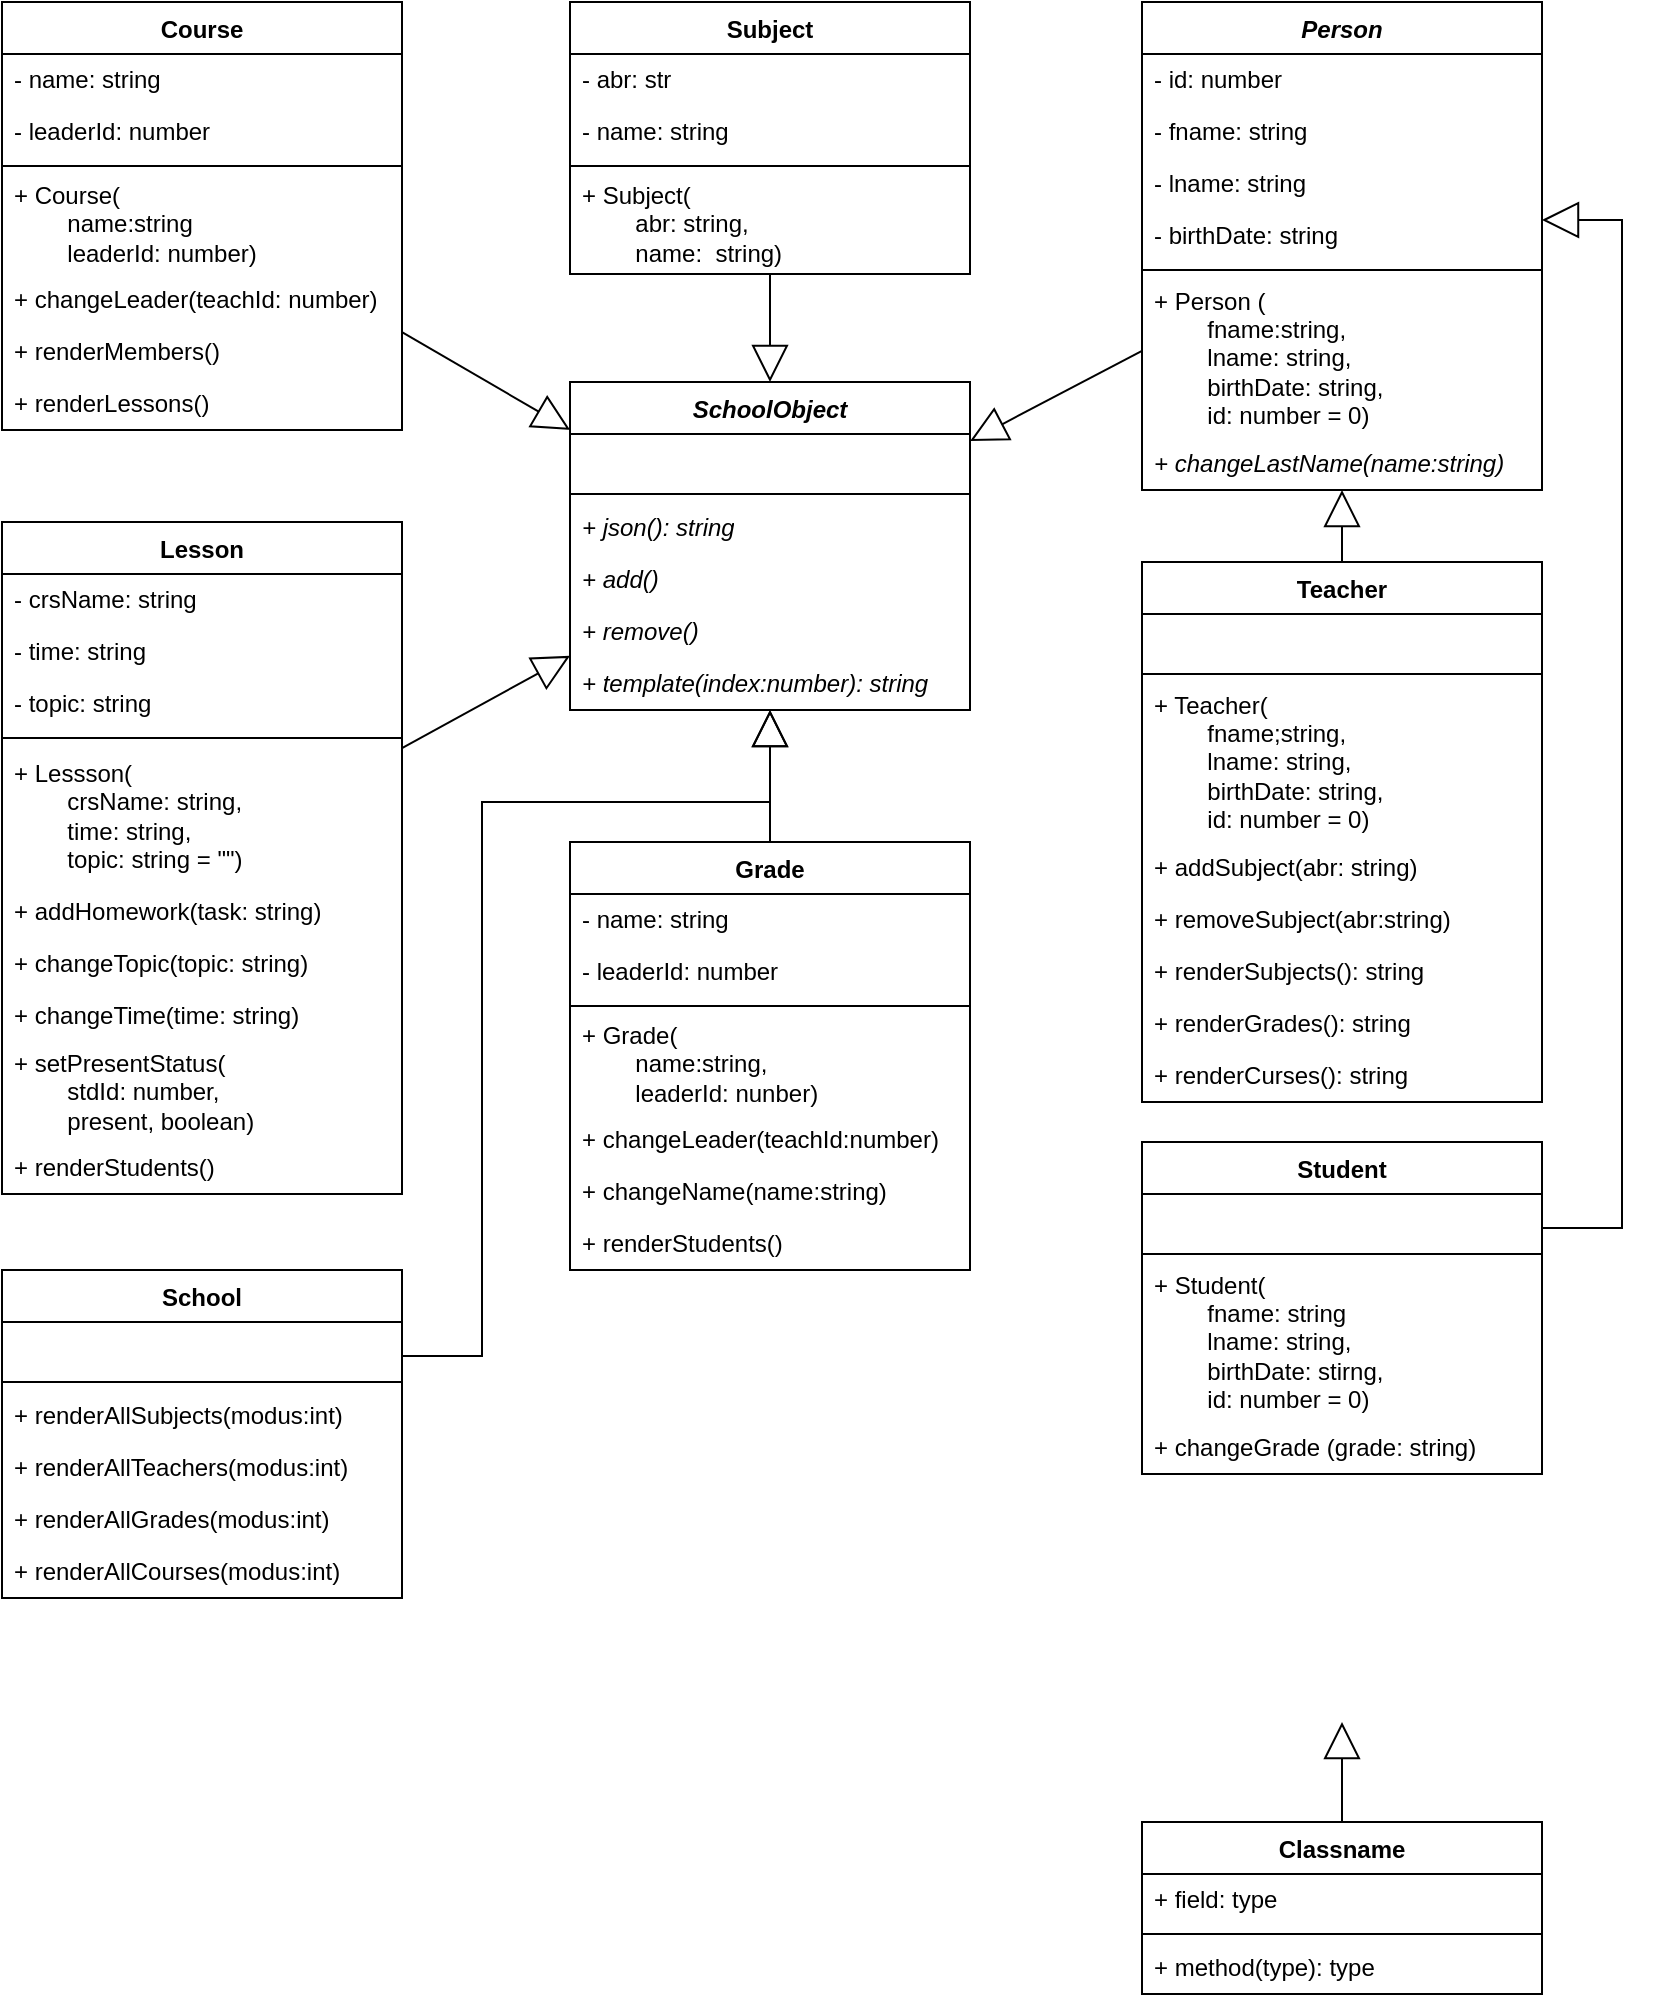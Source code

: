 <mxfile version="26.2.13">
  <diagram name="Page-1" id="W5EVbxe9hxjn3iXyUseI">
    <mxGraphModel dx="948" dy="617" grid="1" gridSize="10" guides="1" tooltips="1" connect="1" arrows="1" fold="1" page="1" pageScale="1" pageWidth="827" pageHeight="1169" math="0" shadow="0">
      <root>
        <mxCell id="0" />
        <mxCell id="1" parent="0" />
        <mxCell id="GkFdu5RXpV6OnrDrKfBH-1" value="Classname" style="swimlane;fontStyle=1;align=center;verticalAlign=top;childLayout=stackLayout;horizontal=1;startSize=26;horizontalStack=0;resizeParent=1;resizeParentMax=0;resizeLast=0;collapsible=1;marginBottom=0;whiteSpace=wrap;html=1;" parent="1" vertex="1">
          <mxGeometry x="600" y="950" width="200" height="86" as="geometry" />
        </mxCell>
        <mxCell id="GkFdu5RXpV6OnrDrKfBH-2" value="+ field: type" style="text;strokeColor=none;fillColor=none;align=left;verticalAlign=middle;spacingLeft=4;spacingRight=4;overflow=hidden;rotatable=0;points=[[0,0.5],[1,0.5]];portConstraint=eastwest;whiteSpace=wrap;html=1;" parent="GkFdu5RXpV6OnrDrKfBH-1" vertex="1">
          <mxGeometry y="26" width="200" height="26" as="geometry" />
        </mxCell>
        <mxCell id="GkFdu5RXpV6OnrDrKfBH-3" value="" style="line;strokeWidth=1;fillColor=none;align=left;verticalAlign=middle;spacingTop=-1;spacingLeft=3;spacingRight=3;rotatable=0;labelPosition=right;points=[];portConstraint=eastwest;strokeColor=inherit;" parent="GkFdu5RXpV6OnrDrKfBH-1" vertex="1">
          <mxGeometry y="52" width="200" height="8" as="geometry" />
        </mxCell>
        <mxCell id="GkFdu5RXpV6OnrDrKfBH-4" value="+ method(type): type" style="text;strokeColor=none;fillColor=none;align=left;verticalAlign=middle;spacingLeft=4;spacingRight=4;overflow=hidden;rotatable=0;points=[[0,0.5],[1,0.5]];portConstraint=eastwest;whiteSpace=wrap;html=1;" parent="GkFdu5RXpV6OnrDrKfBH-1" vertex="1">
          <mxGeometry y="60" width="200" height="26" as="geometry" />
        </mxCell>
        <mxCell id="GkFdu5RXpV6OnrDrKfBH-5" value="" style="endArrow=block;endSize=16;endFill=0;html=1;rounded=0;" parent="1" source="GkFdu5RXpV6OnrDrKfBH-1" edge="1">
          <mxGeometry width="160" relative="1" as="geometry">
            <mxPoint x="560" y="970" as="sourcePoint" />
            <mxPoint x="700" y="900" as="targetPoint" />
          </mxGeometry>
        </mxCell>
        <mxCell id="GkFdu5RXpV6OnrDrKfBH-6" value="SchoolObject" style="swimlane;fontStyle=3;align=center;verticalAlign=top;childLayout=stackLayout;horizontal=1;startSize=26;horizontalStack=0;resizeParent=1;resizeParentMax=0;resizeLast=0;collapsible=1;marginBottom=0;whiteSpace=wrap;html=1;" parent="1" vertex="1">
          <mxGeometry x="314" y="230" width="200" height="164" as="geometry" />
        </mxCell>
        <mxCell id="GkFdu5RXpV6OnrDrKfBH-7" value="&amp;nbsp;" style="text;strokeColor=none;fillColor=none;align=left;verticalAlign=middle;spacingLeft=4;spacingRight=4;overflow=hidden;rotatable=0;points=[[0,0.5],[1,0.5]];portConstraint=eastwest;whiteSpace=wrap;html=1;" parent="GkFdu5RXpV6OnrDrKfBH-6" vertex="1">
          <mxGeometry y="26" width="200" height="26" as="geometry" />
        </mxCell>
        <mxCell id="GkFdu5RXpV6OnrDrKfBH-8" value="" style="line;strokeWidth=1;fillColor=none;align=left;verticalAlign=middle;spacingTop=-1;spacingLeft=3;spacingRight=3;rotatable=0;labelPosition=right;points=[];portConstraint=eastwest;strokeColor=inherit;" parent="GkFdu5RXpV6OnrDrKfBH-6" vertex="1">
          <mxGeometry y="52" width="200" height="8" as="geometry" />
        </mxCell>
        <mxCell id="GkFdu5RXpV6OnrDrKfBH-13" value="+ json(): string" style="text;strokeColor=none;fillColor=none;align=left;verticalAlign=middle;spacingLeft=4;spacingRight=4;overflow=hidden;rotatable=0;points=[[0,0.5],[1,0.5]];portConstraint=eastwest;whiteSpace=wrap;html=1;fontStyle=2" parent="GkFdu5RXpV6OnrDrKfBH-6" vertex="1">
          <mxGeometry y="60" width="200" height="26" as="geometry" />
        </mxCell>
        <mxCell id="GkFdu5RXpV6OnrDrKfBH-9" value="+ add()" style="text;strokeColor=none;fillColor=none;align=left;verticalAlign=middle;spacingLeft=4;spacingRight=4;overflow=hidden;rotatable=0;points=[[0,0.5],[1,0.5]];portConstraint=eastwest;whiteSpace=wrap;html=1;fontStyle=2" parent="GkFdu5RXpV6OnrDrKfBH-6" vertex="1">
          <mxGeometry y="86" width="200" height="26" as="geometry" />
        </mxCell>
        <mxCell id="GkFdu5RXpV6OnrDrKfBH-11" value="+ remove()" style="text;strokeColor=none;fillColor=none;align=left;verticalAlign=middle;spacingLeft=4;spacingRight=4;overflow=hidden;rotatable=0;points=[[0,0.5],[1,0.5]];portConstraint=eastwest;whiteSpace=wrap;html=1;fontStyle=2" parent="GkFdu5RXpV6OnrDrKfBH-6" vertex="1">
          <mxGeometry y="112" width="200" height="26" as="geometry" />
        </mxCell>
        <mxCell id="GkFdu5RXpV6OnrDrKfBH-12" value="+ template(index:number): string" style="text;strokeColor=none;fillColor=none;align=left;verticalAlign=middle;spacingLeft=4;spacingRight=4;overflow=hidden;rotatable=0;points=[[0,0.5],[1,0.5]];portConstraint=eastwest;whiteSpace=wrap;html=1;fontStyle=2" parent="GkFdu5RXpV6OnrDrKfBH-6" vertex="1">
          <mxGeometry y="138" width="200" height="26" as="geometry" />
        </mxCell>
        <mxCell id="GkFdu5RXpV6OnrDrKfBH-14" value="Subject" style="swimlane;fontStyle=1;align=center;verticalAlign=top;childLayout=stackLayout;horizontal=1;startSize=26;horizontalStack=0;resizeParent=1;resizeParentMax=0;resizeLast=0;collapsible=1;marginBottom=0;whiteSpace=wrap;html=1;" parent="1" vertex="1">
          <mxGeometry x="314" y="40" width="200" height="136" as="geometry" />
        </mxCell>
        <mxCell id="GkFdu5RXpV6OnrDrKfBH-15" value="- abr: str" style="text;strokeColor=none;fillColor=none;align=left;verticalAlign=middle;spacingLeft=4;spacingRight=4;overflow=hidden;rotatable=0;points=[[0,0.5],[1,0.5]];portConstraint=eastwest;whiteSpace=wrap;html=1;" parent="GkFdu5RXpV6OnrDrKfBH-14" vertex="1">
          <mxGeometry y="26" width="200" height="26" as="geometry" />
        </mxCell>
        <mxCell id="GkFdu5RXpV6OnrDrKfBH-19" value="- name: string" style="text;strokeColor=none;fillColor=none;align=left;verticalAlign=middle;spacingLeft=4;spacingRight=4;overflow=hidden;rotatable=0;points=[[0,0.5],[1,0.5]];portConstraint=eastwest;whiteSpace=wrap;html=1;" parent="GkFdu5RXpV6OnrDrKfBH-14" vertex="1">
          <mxGeometry y="52" width="200" height="26" as="geometry" />
        </mxCell>
        <mxCell id="GkFdu5RXpV6OnrDrKfBH-16" value="" style="line;strokeWidth=1;fillColor=none;align=left;verticalAlign=middle;spacingTop=-1;spacingLeft=3;spacingRight=3;rotatable=0;labelPosition=right;points=[];portConstraint=eastwest;strokeColor=inherit;" parent="GkFdu5RXpV6OnrDrKfBH-14" vertex="1">
          <mxGeometry y="78" width="200" height="8" as="geometry" />
        </mxCell>
        <mxCell id="GkFdu5RXpV6OnrDrKfBH-17" value="&lt;div&gt;+ Subject(&lt;/div&gt;&lt;div&gt;&lt;span style=&quot;white-space: pre;&quot;&gt;&#x9;&lt;/span&gt;abr: string,&lt;/div&gt;&lt;div&gt;&lt;span style=&quot;white-space: pre;&quot;&gt;&#x9;&lt;/span&gt;name:&amp;nbsp; string)&lt;br&gt;&lt;/div&gt;" style="text;strokeColor=none;fillColor=none;align=left;verticalAlign=middle;spacingLeft=4;spacingRight=4;overflow=hidden;rotatable=0;points=[[0,0.5],[1,0.5]];portConstraint=eastwest;whiteSpace=wrap;html=1;" parent="GkFdu5RXpV6OnrDrKfBH-14" vertex="1">
          <mxGeometry y="86" width="200" height="50" as="geometry" />
        </mxCell>
        <mxCell id="GkFdu5RXpV6OnrDrKfBH-18" value="" style="endArrow=block;endSize=16;endFill=0;html=1;rounded=0;" parent="1" source="GkFdu5RXpV6OnrDrKfBH-14" target="GkFdu5RXpV6OnrDrKfBH-6" edge="1">
          <mxGeometry width="160" relative="1" as="geometry">
            <mxPoint x="274" y="90" as="sourcePoint" />
            <mxPoint x="414" y="20" as="targetPoint" />
          </mxGeometry>
        </mxCell>
        <mxCell id="GkFdu5RXpV6OnrDrKfBH-21" value="Person" style="swimlane;fontStyle=3;align=center;verticalAlign=top;childLayout=stackLayout;horizontal=1;startSize=26;horizontalStack=0;resizeParent=1;resizeParentMax=0;resizeLast=0;collapsible=1;marginBottom=0;whiteSpace=wrap;html=1;" parent="1" vertex="1">
          <mxGeometry x="600" y="40" width="200" height="244" as="geometry" />
        </mxCell>
        <mxCell id="GkFdu5RXpV6OnrDrKfBH-22" value="- id: number" style="text;strokeColor=none;fillColor=none;align=left;verticalAlign=middle;spacingLeft=4;spacingRight=4;overflow=hidden;rotatable=0;points=[[0,0.5],[1,0.5]];portConstraint=eastwest;whiteSpace=wrap;html=1;" parent="GkFdu5RXpV6OnrDrKfBH-21" vertex="1">
          <mxGeometry y="26" width="200" height="26" as="geometry" />
        </mxCell>
        <mxCell id="GkFdu5RXpV6OnrDrKfBH-26" value="- fname: string" style="text;strokeColor=none;fillColor=none;align=left;verticalAlign=middle;spacingLeft=4;spacingRight=4;overflow=hidden;rotatable=0;points=[[0,0.5],[1,0.5]];portConstraint=eastwest;whiteSpace=wrap;html=1;" parent="GkFdu5RXpV6OnrDrKfBH-21" vertex="1">
          <mxGeometry y="52" width="200" height="26" as="geometry" />
        </mxCell>
        <mxCell id="GkFdu5RXpV6OnrDrKfBH-27" value="- lname: string" style="text;strokeColor=none;fillColor=none;align=left;verticalAlign=middle;spacingLeft=4;spacingRight=4;overflow=hidden;rotatable=0;points=[[0,0.5],[1,0.5]];portConstraint=eastwest;whiteSpace=wrap;html=1;" parent="GkFdu5RXpV6OnrDrKfBH-21" vertex="1">
          <mxGeometry y="78" width="200" height="26" as="geometry" />
        </mxCell>
        <mxCell id="GkFdu5RXpV6OnrDrKfBH-28" value="- birthDate: string" style="text;strokeColor=none;fillColor=none;align=left;verticalAlign=middle;spacingLeft=4;spacingRight=4;overflow=hidden;rotatable=0;points=[[0,0.5],[1,0.5]];portConstraint=eastwest;whiteSpace=wrap;html=1;" parent="GkFdu5RXpV6OnrDrKfBH-21" vertex="1">
          <mxGeometry y="104" width="200" height="26" as="geometry" />
        </mxCell>
        <mxCell id="GkFdu5RXpV6OnrDrKfBH-23" value="" style="line;strokeWidth=1;fillColor=none;align=left;verticalAlign=middle;spacingTop=-1;spacingLeft=3;spacingRight=3;rotatable=0;labelPosition=right;points=[];portConstraint=eastwest;strokeColor=inherit;" parent="GkFdu5RXpV6OnrDrKfBH-21" vertex="1">
          <mxGeometry y="130" width="200" height="8" as="geometry" />
        </mxCell>
        <mxCell id="GkFdu5RXpV6OnrDrKfBH-24" value="&lt;div&gt;+ Person (&lt;/div&gt;&lt;div&gt;&lt;span style=&quot;white-space: pre;&quot;&gt;&#x9;&lt;/span&gt;fname:string,&lt;/div&gt;&lt;div&gt;&lt;span style=&quot;white-space: pre;&quot;&gt;&#x9;&lt;/span&gt;lname: string,&lt;/div&gt;&lt;div&gt;&lt;span style=&quot;white-space: pre;&quot;&gt;&#x9;&lt;/span&gt;birthDate: string,&lt;/div&gt;&lt;div&gt;&lt;span style=&quot;white-space: pre;&quot;&gt;&#x9;&lt;/span&gt;id: number = 0)&lt;br&gt;&lt;/div&gt;" style="text;strokeColor=none;fillColor=none;align=left;verticalAlign=middle;spacingLeft=4;spacingRight=4;overflow=hidden;rotatable=0;points=[[0,0.5],[1,0.5]];portConstraint=eastwest;whiteSpace=wrap;html=1;" parent="GkFdu5RXpV6OnrDrKfBH-21" vertex="1">
          <mxGeometry y="138" width="200" height="80" as="geometry" />
        </mxCell>
        <mxCell id="GkFdu5RXpV6OnrDrKfBH-45" value="+ changeLastName(name:string)" style="text;strokeColor=none;fillColor=none;align=left;verticalAlign=middle;spacingLeft=4;spacingRight=4;overflow=hidden;rotatable=0;points=[[0,0.5],[1,0.5]];portConstraint=eastwest;whiteSpace=wrap;html=1;fontStyle=2" parent="GkFdu5RXpV6OnrDrKfBH-21" vertex="1">
          <mxGeometry y="218" width="200" height="26" as="geometry" />
        </mxCell>
        <mxCell id="GkFdu5RXpV6OnrDrKfBH-25" value="" style="endArrow=block;endSize=16;endFill=0;html=1;rounded=0;" parent="1" source="GkFdu5RXpV6OnrDrKfBH-21" target="GkFdu5RXpV6OnrDrKfBH-6" edge="1">
          <mxGeometry width="160" relative="1" as="geometry">
            <mxPoint x="560" y="60" as="sourcePoint" />
            <mxPoint x="535.668" y="230" as="targetPoint" />
          </mxGeometry>
        </mxCell>
        <mxCell id="GkFdu5RXpV6OnrDrKfBH-30" value="Teacher" style="swimlane;fontStyle=1;align=center;verticalAlign=top;childLayout=stackLayout;horizontal=1;startSize=26;horizontalStack=0;resizeParent=1;resizeParentMax=0;resizeLast=0;collapsible=1;marginBottom=0;whiteSpace=wrap;html=1;" parent="1" vertex="1">
          <mxGeometry x="600" y="320" width="200" height="270" as="geometry" />
        </mxCell>
        <mxCell id="GkFdu5RXpV6OnrDrKfBH-31" value="&amp;nbsp;" style="text;strokeColor=none;fillColor=none;align=left;verticalAlign=middle;spacingLeft=4;spacingRight=4;overflow=hidden;rotatable=0;points=[[0,0.5],[1,0.5]];portConstraint=eastwest;whiteSpace=wrap;html=1;" parent="GkFdu5RXpV6OnrDrKfBH-30" vertex="1">
          <mxGeometry y="26" width="200" height="26" as="geometry" />
        </mxCell>
        <mxCell id="GkFdu5RXpV6OnrDrKfBH-32" value="" style="line;strokeWidth=1;fillColor=none;align=left;verticalAlign=middle;spacingTop=-1;spacingLeft=3;spacingRight=3;rotatable=0;labelPosition=right;points=[];portConstraint=eastwest;strokeColor=inherit;" parent="GkFdu5RXpV6OnrDrKfBH-30" vertex="1">
          <mxGeometry y="52" width="200" height="8" as="geometry" />
        </mxCell>
        <mxCell id="GkFdu5RXpV6OnrDrKfBH-37" value="&lt;div&gt;+ Teacher(&lt;/div&gt;&lt;div&gt;&lt;span style=&quot;white-space: pre;&quot;&gt;&#x9;&lt;/span&gt;fname;string,&lt;/div&gt;&lt;div&gt;&lt;span style=&quot;white-space: pre;&quot;&gt;&#x9;&lt;/span&gt;lname: string,&lt;/div&gt;&lt;div&gt;&lt;span style=&quot;white-space: pre;&quot;&gt;&#x9;&lt;/span&gt;birthDate: string,&lt;/div&gt;&lt;div&gt;&lt;span style=&quot;white-space: pre;&quot;&gt;&#x9;&lt;/span&gt;id: number = 0)&lt;br&gt;&lt;/div&gt;" style="text;strokeColor=none;fillColor=none;align=left;verticalAlign=middle;spacingLeft=4;spacingRight=4;overflow=hidden;rotatable=0;points=[[0,0.5],[1,0.5]];portConstraint=eastwest;whiteSpace=wrap;html=1;" parent="GkFdu5RXpV6OnrDrKfBH-30" vertex="1">
          <mxGeometry y="60" width="200" height="80" as="geometry" />
        </mxCell>
        <mxCell id="GkFdu5RXpV6OnrDrKfBH-33" value="+ addSubject(abr: string)" style="text;strokeColor=none;fillColor=none;align=left;verticalAlign=middle;spacingLeft=4;spacingRight=4;overflow=hidden;rotatable=0;points=[[0,0.5],[1,0.5]];portConstraint=eastwest;whiteSpace=wrap;html=1;" parent="GkFdu5RXpV6OnrDrKfBH-30" vertex="1">
          <mxGeometry y="140" width="200" height="26" as="geometry" />
        </mxCell>
        <mxCell id="GkFdu5RXpV6OnrDrKfBH-35" value="+ removeSubject(abr:string)" style="text;strokeColor=none;fillColor=none;align=left;verticalAlign=middle;spacingLeft=4;spacingRight=4;overflow=hidden;rotatable=0;points=[[0,0.5],[1,0.5]];portConstraint=eastwest;whiteSpace=wrap;html=1;" parent="GkFdu5RXpV6OnrDrKfBH-30" vertex="1">
          <mxGeometry y="166" width="200" height="26" as="geometry" />
        </mxCell>
        <mxCell id="GkFdu5RXpV6OnrDrKfBH-36" value="+ renderSubjects(): string" style="text;strokeColor=none;fillColor=none;align=left;verticalAlign=middle;spacingLeft=4;spacingRight=4;overflow=hidden;rotatable=0;points=[[0,0.5],[1,0.5]];portConstraint=eastwest;whiteSpace=wrap;html=1;" parent="GkFdu5RXpV6OnrDrKfBH-30" vertex="1">
          <mxGeometry y="192" width="200" height="26" as="geometry" />
        </mxCell>
        <mxCell id="GkFdu5RXpV6OnrDrKfBH-38" value="+ renderGrades(): string" style="text;strokeColor=none;fillColor=none;align=left;verticalAlign=middle;spacingLeft=4;spacingRight=4;overflow=hidden;rotatable=0;points=[[0,0.5],[1,0.5]];portConstraint=eastwest;whiteSpace=wrap;html=1;" parent="GkFdu5RXpV6OnrDrKfBH-30" vertex="1">
          <mxGeometry y="218" width="200" height="26" as="geometry" />
        </mxCell>
        <mxCell id="GkFdu5RXpV6OnrDrKfBH-39" value="+ renderCurses(): string" style="text;strokeColor=none;fillColor=none;align=left;verticalAlign=middle;spacingLeft=4;spacingRight=4;overflow=hidden;rotatable=0;points=[[0,0.5],[1,0.5]];portConstraint=eastwest;whiteSpace=wrap;html=1;" parent="GkFdu5RXpV6OnrDrKfBH-30" vertex="1">
          <mxGeometry y="244" width="200" height="26" as="geometry" />
        </mxCell>
        <mxCell id="GkFdu5RXpV6OnrDrKfBH-34" value="" style="endArrow=block;endSize=16;endFill=0;html=1;rounded=0;" parent="1" source="GkFdu5RXpV6OnrDrKfBH-30" target="GkFdu5RXpV6OnrDrKfBH-21" edge="1">
          <mxGeometry width="160" relative="1" as="geometry">
            <mxPoint x="550" y="390" as="sourcePoint" />
            <mxPoint x="690" y="320" as="targetPoint" />
          </mxGeometry>
        </mxCell>
        <mxCell id="GkFdu5RXpV6OnrDrKfBH-40" value="Student" style="swimlane;fontStyle=1;align=center;verticalAlign=top;childLayout=stackLayout;horizontal=1;startSize=26;horizontalStack=0;resizeParent=1;resizeParentMax=0;resizeLast=0;collapsible=1;marginBottom=0;whiteSpace=wrap;html=1;" parent="1" vertex="1">
          <mxGeometry x="600" y="610" width="200" height="166" as="geometry" />
        </mxCell>
        <mxCell id="GkFdu5RXpV6OnrDrKfBH-41" value="&amp;nbsp;" style="text;strokeColor=none;fillColor=none;align=left;verticalAlign=middle;spacingLeft=4;spacingRight=4;overflow=hidden;rotatable=0;points=[[0,0.5],[1,0.5]];portConstraint=eastwest;whiteSpace=wrap;html=1;" parent="GkFdu5RXpV6OnrDrKfBH-40" vertex="1">
          <mxGeometry y="26" width="200" height="26" as="geometry" />
        </mxCell>
        <mxCell id="GkFdu5RXpV6OnrDrKfBH-42" value="" style="line;strokeWidth=1;fillColor=none;align=left;verticalAlign=middle;spacingTop=-1;spacingLeft=3;spacingRight=3;rotatable=0;labelPosition=right;points=[];portConstraint=eastwest;strokeColor=inherit;" parent="GkFdu5RXpV6OnrDrKfBH-40" vertex="1">
          <mxGeometry y="52" width="200" height="8" as="geometry" />
        </mxCell>
        <mxCell id="GkFdu5RXpV6OnrDrKfBH-43" value="&lt;div&gt;+ Student(&lt;/div&gt;&lt;div&gt;&lt;span style=&quot;white-space: pre;&quot;&gt;&#x9;fname: string&lt;/span&gt;&lt;/div&gt;&lt;div&gt;&lt;span style=&quot;white-space: pre;&quot;&gt;&lt;span style=&quot;white-space: pre;&quot;&gt;&#x9;&lt;/span&gt;lname: string,&lt;/span&gt;&lt;/div&gt;&lt;div&gt;&lt;span style=&quot;white-space: pre;&quot;&gt;&lt;span style=&quot;white-space: pre;&quot;&gt;&#x9;&lt;/span&gt;birthDate: stirng,&lt;/span&gt;&lt;/div&gt;&lt;div&gt;&lt;span style=&quot;white-space: pre;&quot;&gt;&lt;span style=&quot;white-space: pre;&quot;&gt;&#x9;&lt;/span&gt;id: number = 0)&lt;br&gt;&lt;/span&gt;&lt;/div&gt;" style="text;strokeColor=none;fillColor=none;align=left;verticalAlign=middle;spacingLeft=4;spacingRight=4;overflow=hidden;rotatable=0;points=[[0,0.5],[1,0.5]];portConstraint=eastwest;whiteSpace=wrap;html=1;" parent="GkFdu5RXpV6OnrDrKfBH-40" vertex="1">
          <mxGeometry y="60" width="200" height="80" as="geometry" />
        </mxCell>
        <mxCell id="GkFdu5RXpV6OnrDrKfBH-46" value="+ changeGrade (grade: string)" style="text;strokeColor=none;fillColor=none;align=left;verticalAlign=middle;spacingLeft=4;spacingRight=4;overflow=hidden;rotatable=0;points=[[0,0.5],[1,0.5]];portConstraint=eastwest;whiteSpace=wrap;html=1;" parent="GkFdu5RXpV6OnrDrKfBH-40" vertex="1">
          <mxGeometry y="140" width="200" height="26" as="geometry" />
        </mxCell>
        <mxCell id="GkFdu5RXpV6OnrDrKfBH-44" value="" style="endArrow=block;endSize=16;endFill=0;html=1;rounded=0;edgeStyle=orthogonalEdgeStyle;" parent="1" source="GkFdu5RXpV6OnrDrKfBH-40" target="GkFdu5RXpV6OnrDrKfBH-21" edge="1">
          <mxGeometry width="160" relative="1" as="geometry">
            <mxPoint x="560" y="680" as="sourcePoint" />
            <mxPoint x="550" y="450" as="targetPoint" />
            <Array as="points">
              <mxPoint x="840" y="653" />
              <mxPoint x="840" y="149" />
            </Array>
          </mxGeometry>
        </mxCell>
        <mxCell id="GkFdu5RXpV6OnrDrKfBH-47" value="Grade" style="swimlane;fontStyle=1;align=center;verticalAlign=top;childLayout=stackLayout;horizontal=1;startSize=26;horizontalStack=0;resizeParent=1;resizeParentMax=0;resizeLast=0;collapsible=1;marginBottom=0;whiteSpace=wrap;html=1;" parent="1" vertex="1">
          <mxGeometry x="314" y="460" width="200" height="214" as="geometry" />
        </mxCell>
        <mxCell id="GkFdu5RXpV6OnrDrKfBH-48" value="- name: string" style="text;strokeColor=none;fillColor=none;align=left;verticalAlign=middle;spacingLeft=4;spacingRight=4;overflow=hidden;rotatable=0;points=[[0,0.5],[1,0.5]];portConstraint=eastwest;whiteSpace=wrap;html=1;" parent="GkFdu5RXpV6OnrDrKfBH-47" vertex="1">
          <mxGeometry y="26" width="200" height="26" as="geometry" />
        </mxCell>
        <mxCell id="KClkyGSJtW6A8tlh6AaW-10" value="- leaderId: number" style="text;strokeColor=none;fillColor=none;align=left;verticalAlign=middle;spacingLeft=4;spacingRight=4;overflow=hidden;rotatable=0;points=[[0,0.5],[1,0.5]];portConstraint=eastwest;whiteSpace=wrap;html=1;" vertex="1" parent="GkFdu5RXpV6OnrDrKfBH-47">
          <mxGeometry y="52" width="200" height="26" as="geometry" />
        </mxCell>
        <mxCell id="GkFdu5RXpV6OnrDrKfBH-49" value="" style="line;strokeWidth=1;fillColor=none;align=left;verticalAlign=middle;spacingTop=-1;spacingLeft=3;spacingRight=3;rotatable=0;labelPosition=right;points=[];portConstraint=eastwest;strokeColor=inherit;" parent="GkFdu5RXpV6OnrDrKfBH-47" vertex="1">
          <mxGeometry y="78" width="200" height="8" as="geometry" />
        </mxCell>
        <mxCell id="GkFdu5RXpV6OnrDrKfBH-50" value="&lt;div&gt;+ Grade(&lt;/div&gt;&lt;div&gt;&lt;span style=&quot;white-space: pre;&quot;&gt;&#x9;&lt;/span&gt;name:string,&lt;/div&gt;&lt;div&gt;&lt;span style=&quot;white-space: pre;&quot;&gt;&#x9;&lt;/span&gt;leaderId: nunber)&lt;/div&gt;" style="text;strokeColor=none;fillColor=none;align=left;verticalAlign=middle;spacingLeft=4;spacingRight=4;overflow=hidden;rotatable=0;points=[[0,0.5],[1,0.5]];portConstraint=eastwest;whiteSpace=wrap;html=1;" parent="GkFdu5RXpV6OnrDrKfBH-47" vertex="1">
          <mxGeometry y="86" width="200" height="50" as="geometry" />
        </mxCell>
        <mxCell id="GkFdu5RXpV6OnrDrKfBH-52" value="+ changeLeader(teachId:number)" style="text;strokeColor=none;fillColor=none;align=left;verticalAlign=middle;spacingLeft=4;spacingRight=4;overflow=hidden;rotatable=0;points=[[0,0.5],[1,0.5]];portConstraint=eastwest;whiteSpace=wrap;html=1;" parent="GkFdu5RXpV6OnrDrKfBH-47" vertex="1">
          <mxGeometry y="136" width="200" height="26" as="geometry" />
        </mxCell>
        <mxCell id="GkFdu5RXpV6OnrDrKfBH-53" value="+ changeName(name:string)" style="text;strokeColor=none;fillColor=none;align=left;verticalAlign=middle;spacingLeft=4;spacingRight=4;overflow=hidden;rotatable=0;points=[[0,0.5],[1,0.5]];portConstraint=eastwest;whiteSpace=wrap;html=1;" parent="GkFdu5RXpV6OnrDrKfBH-47" vertex="1">
          <mxGeometry y="162" width="200" height="26" as="geometry" />
        </mxCell>
        <mxCell id="KClkyGSJtW6A8tlh6AaW-7" value="+ renderStudents()" style="text;strokeColor=none;fillColor=none;align=left;verticalAlign=middle;spacingLeft=4;spacingRight=4;overflow=hidden;rotatable=0;points=[[0,0.5],[1,0.5]];portConstraint=eastwest;whiteSpace=wrap;html=1;" vertex="1" parent="GkFdu5RXpV6OnrDrKfBH-47">
          <mxGeometry y="188" width="200" height="26" as="geometry" />
        </mxCell>
        <mxCell id="GkFdu5RXpV6OnrDrKfBH-51" value="" style="endArrow=block;endSize=16;endFill=0;html=1;rounded=0;" parent="1" source="GkFdu5RXpV6OnrDrKfBH-47" target="GkFdu5RXpV6OnrDrKfBH-6" edge="1">
          <mxGeometry width="160" relative="1" as="geometry">
            <mxPoint x="274" y="490" as="sourcePoint" />
            <mxPoint x="414" y="420" as="targetPoint" />
          </mxGeometry>
        </mxCell>
        <mxCell id="KClkyGSJtW6A8tlh6AaW-1" value="Course" style="swimlane;fontStyle=1;align=center;verticalAlign=top;childLayout=stackLayout;horizontal=1;startSize=26;horizontalStack=0;resizeParent=1;resizeParentMax=0;resizeLast=0;collapsible=1;marginBottom=0;whiteSpace=wrap;html=1;" vertex="1" parent="1">
          <mxGeometry x="30" y="40" width="200" height="214" as="geometry" />
        </mxCell>
        <mxCell id="KClkyGSJtW6A8tlh6AaW-2" value="- name: string" style="text;strokeColor=none;fillColor=none;align=left;verticalAlign=middle;spacingLeft=4;spacingRight=4;overflow=hidden;rotatable=0;points=[[0,0.5],[1,0.5]];portConstraint=eastwest;whiteSpace=wrap;html=1;" vertex="1" parent="KClkyGSJtW6A8tlh6AaW-1">
          <mxGeometry y="26" width="200" height="26" as="geometry" />
        </mxCell>
        <mxCell id="KClkyGSJtW6A8tlh6AaW-12" value="- leaderId: number" style="text;strokeColor=none;fillColor=none;align=left;verticalAlign=middle;spacingLeft=4;spacingRight=4;overflow=hidden;rotatable=0;points=[[0,0.5],[1,0.5]];portConstraint=eastwest;whiteSpace=wrap;html=1;" vertex="1" parent="KClkyGSJtW6A8tlh6AaW-1">
          <mxGeometry y="52" width="200" height="26" as="geometry" />
        </mxCell>
        <mxCell id="KClkyGSJtW6A8tlh6AaW-3" value="" style="line;strokeWidth=1;fillColor=none;align=left;verticalAlign=middle;spacingTop=-1;spacingLeft=3;spacingRight=3;rotatable=0;labelPosition=right;points=[];portConstraint=eastwest;strokeColor=inherit;" vertex="1" parent="KClkyGSJtW6A8tlh6AaW-1">
          <mxGeometry y="78" width="200" height="8" as="geometry" />
        </mxCell>
        <mxCell id="KClkyGSJtW6A8tlh6AaW-4" value="&lt;div&gt;+ Course(&lt;/div&gt;&lt;div&gt;&lt;span style=&quot;white-space: pre;&quot;&gt;&#x9;&lt;/span&gt;name:string&lt;/div&gt;&lt;div&gt;&lt;span style=&quot;white-space: pre;&quot;&gt;&#x9;leaderId: number)&lt;/span&gt;&lt;/div&gt;" style="text;strokeColor=none;fillColor=none;align=left;verticalAlign=middle;spacingLeft=4;spacingRight=4;overflow=hidden;rotatable=0;points=[[0,0.5],[1,0.5]];portConstraint=eastwest;whiteSpace=wrap;html=1;" vertex="1" parent="KClkyGSJtW6A8tlh6AaW-1">
          <mxGeometry y="86" width="200" height="50" as="geometry" />
        </mxCell>
        <mxCell id="KClkyGSJtW6A8tlh6AaW-6" value="+ changeLeader(teachId: number)" style="text;strokeColor=none;fillColor=none;align=left;verticalAlign=middle;spacingLeft=4;spacingRight=4;overflow=hidden;rotatable=0;points=[[0,0.5],[1,0.5]];portConstraint=eastwest;whiteSpace=wrap;html=1;" vertex="1" parent="KClkyGSJtW6A8tlh6AaW-1">
          <mxGeometry y="136" width="200" height="26" as="geometry" />
        </mxCell>
        <mxCell id="KClkyGSJtW6A8tlh6AaW-8" value="+ renderMembers()" style="text;strokeColor=none;fillColor=none;align=left;verticalAlign=middle;spacingLeft=4;spacingRight=4;overflow=hidden;rotatable=0;points=[[0,0.5],[1,0.5]];portConstraint=eastwest;whiteSpace=wrap;html=1;" vertex="1" parent="KClkyGSJtW6A8tlh6AaW-1">
          <mxGeometry y="162" width="200" height="26" as="geometry" />
        </mxCell>
        <mxCell id="KClkyGSJtW6A8tlh6AaW-9" value="+ renderLessons()" style="text;strokeColor=none;fillColor=none;align=left;verticalAlign=middle;spacingLeft=4;spacingRight=4;overflow=hidden;rotatable=0;points=[[0,0.5],[1,0.5]];portConstraint=eastwest;whiteSpace=wrap;html=1;" vertex="1" parent="KClkyGSJtW6A8tlh6AaW-1">
          <mxGeometry y="188" width="200" height="26" as="geometry" />
        </mxCell>
        <mxCell id="KClkyGSJtW6A8tlh6AaW-5" value="" style="endArrow=block;endSize=16;endFill=0;html=1;rounded=0;" edge="1" source="KClkyGSJtW6A8tlh6AaW-1" parent="1" target="GkFdu5RXpV6OnrDrKfBH-6">
          <mxGeometry width="160" relative="1" as="geometry">
            <mxPoint x="-10" y="70" as="sourcePoint" />
            <mxPoint x="130" as="targetPoint" />
          </mxGeometry>
        </mxCell>
        <mxCell id="KClkyGSJtW6A8tlh6AaW-13" value="Lesson" style="swimlane;fontStyle=1;align=center;verticalAlign=top;childLayout=stackLayout;horizontal=1;startSize=26;horizontalStack=0;resizeParent=1;resizeParentMax=0;resizeLast=0;collapsible=1;marginBottom=0;whiteSpace=wrap;html=1;" vertex="1" parent="1">
          <mxGeometry x="30" y="300" width="200" height="336" as="geometry" />
        </mxCell>
        <mxCell id="KClkyGSJtW6A8tlh6AaW-14" value="- crsName: string" style="text;strokeColor=none;fillColor=none;align=left;verticalAlign=middle;spacingLeft=4;spacingRight=4;overflow=hidden;rotatable=0;points=[[0,0.5],[1,0.5]];portConstraint=eastwest;whiteSpace=wrap;html=1;" vertex="1" parent="KClkyGSJtW6A8tlh6AaW-13">
          <mxGeometry y="26" width="200" height="26" as="geometry" />
        </mxCell>
        <mxCell id="KClkyGSJtW6A8tlh6AaW-18" value="- time: string" style="text;strokeColor=none;fillColor=none;align=left;verticalAlign=middle;spacingLeft=4;spacingRight=4;overflow=hidden;rotatable=0;points=[[0,0.5],[1,0.5]];portConstraint=eastwest;whiteSpace=wrap;html=1;" vertex="1" parent="KClkyGSJtW6A8tlh6AaW-13">
          <mxGeometry y="52" width="200" height="26" as="geometry" />
        </mxCell>
        <mxCell id="KClkyGSJtW6A8tlh6AaW-21" value="- topic: string" style="text;strokeColor=none;fillColor=none;align=left;verticalAlign=middle;spacingLeft=4;spacingRight=4;overflow=hidden;rotatable=0;points=[[0,0.5],[1,0.5]];portConstraint=eastwest;whiteSpace=wrap;html=1;" vertex="1" parent="KClkyGSJtW6A8tlh6AaW-13">
          <mxGeometry y="78" width="200" height="26" as="geometry" />
        </mxCell>
        <mxCell id="KClkyGSJtW6A8tlh6AaW-15" value="" style="line;strokeWidth=1;fillColor=none;align=left;verticalAlign=middle;spacingTop=-1;spacingLeft=3;spacingRight=3;rotatable=0;labelPosition=right;points=[];portConstraint=eastwest;strokeColor=inherit;" vertex="1" parent="KClkyGSJtW6A8tlh6AaW-13">
          <mxGeometry y="104" width="200" height="8" as="geometry" />
        </mxCell>
        <mxCell id="KClkyGSJtW6A8tlh6AaW-16" value="&lt;div&gt;+ Lessson(&lt;/div&gt;&lt;div&gt;&lt;span style=&quot;white-space: pre;&quot;&gt;&#x9;&lt;/span&gt;crsName: string,&lt;/div&gt;&lt;div&gt;&lt;span style=&quot;white-space: pre;&quot;&gt;&#x9;&lt;/span&gt;time: string,&lt;/div&gt;&lt;div&gt;&lt;span style=&quot;white-space: pre;&quot;&gt;&#x9;&lt;/span&gt;topic: string = &quot;&quot;)&lt;br&gt;&lt;/div&gt;" style="text;strokeColor=none;fillColor=none;align=left;verticalAlign=middle;spacingLeft=4;spacingRight=4;overflow=hidden;rotatable=0;points=[[0,0.5],[1,0.5]];portConstraint=eastwest;whiteSpace=wrap;html=1;" vertex="1" parent="KClkyGSJtW6A8tlh6AaW-13">
          <mxGeometry y="112" width="200" height="70" as="geometry" />
        </mxCell>
        <mxCell id="KClkyGSJtW6A8tlh6AaW-19" value="+ addHomework(task: string)" style="text;strokeColor=none;fillColor=none;align=left;verticalAlign=middle;spacingLeft=4;spacingRight=4;overflow=hidden;rotatable=0;points=[[0,0.5],[1,0.5]];portConstraint=eastwest;whiteSpace=wrap;html=1;" vertex="1" parent="KClkyGSJtW6A8tlh6AaW-13">
          <mxGeometry y="182" width="200" height="26" as="geometry" />
        </mxCell>
        <mxCell id="KClkyGSJtW6A8tlh6AaW-20" value="+ changeTopic(topic: string)" style="text;strokeColor=none;fillColor=none;align=left;verticalAlign=middle;spacingLeft=4;spacingRight=4;overflow=hidden;rotatable=0;points=[[0,0.5],[1,0.5]];portConstraint=eastwest;whiteSpace=wrap;html=1;" vertex="1" parent="KClkyGSJtW6A8tlh6AaW-13">
          <mxGeometry y="208" width="200" height="26" as="geometry" />
        </mxCell>
        <mxCell id="KClkyGSJtW6A8tlh6AaW-24" value="+ changeTime(time: string)" style="text;strokeColor=none;fillColor=none;align=left;verticalAlign=middle;spacingLeft=4;spacingRight=4;overflow=hidden;rotatable=0;points=[[0,0.5],[1,0.5]];portConstraint=eastwest;whiteSpace=wrap;html=1;" vertex="1" parent="KClkyGSJtW6A8tlh6AaW-13">
          <mxGeometry y="234" width="200" height="26" as="geometry" />
        </mxCell>
        <mxCell id="KClkyGSJtW6A8tlh6AaW-22" value="&lt;div&gt;+ setPresentStatus(&lt;/div&gt;&lt;div&gt;&lt;span style=&quot;white-space: pre;&quot;&gt;&#x9;&lt;/span&gt;stdId: number,&lt;/div&gt;&lt;div&gt;&lt;span style=&quot;white-space: pre;&quot;&gt;&#x9;&lt;/span&gt;present, boolean)&lt;br&gt;&lt;/div&gt;" style="text;strokeColor=none;fillColor=none;align=left;verticalAlign=middle;spacingLeft=4;spacingRight=4;overflow=hidden;rotatable=0;points=[[0,0.5],[1,0.5]];portConstraint=eastwest;whiteSpace=wrap;html=1;" vertex="1" parent="KClkyGSJtW6A8tlh6AaW-13">
          <mxGeometry y="260" width="200" height="50" as="geometry" />
        </mxCell>
        <mxCell id="KClkyGSJtW6A8tlh6AaW-23" value="+ renderStudents()" style="text;strokeColor=none;fillColor=none;align=left;verticalAlign=middle;spacingLeft=4;spacingRight=4;overflow=hidden;rotatable=0;points=[[0,0.5],[1,0.5]];portConstraint=eastwest;whiteSpace=wrap;html=1;" vertex="1" parent="KClkyGSJtW6A8tlh6AaW-13">
          <mxGeometry y="310" width="200" height="26" as="geometry" />
        </mxCell>
        <mxCell id="KClkyGSJtW6A8tlh6AaW-17" value="" style="endArrow=block;endSize=16;endFill=0;html=1;rounded=0;" edge="1" source="KClkyGSJtW6A8tlh6AaW-13" parent="1" target="GkFdu5RXpV6OnrDrKfBH-6">
          <mxGeometry width="160" relative="1" as="geometry">
            <mxPoint x="-10" y="320" as="sourcePoint" />
            <mxPoint x="304" y="320.774" as="targetPoint" />
          </mxGeometry>
        </mxCell>
        <mxCell id="KClkyGSJtW6A8tlh6AaW-25" value="School" style="swimlane;fontStyle=1;align=center;verticalAlign=top;childLayout=stackLayout;horizontal=1;startSize=26;horizontalStack=0;resizeParent=1;resizeParentMax=0;resizeLast=0;collapsible=1;marginBottom=0;whiteSpace=wrap;html=1;" vertex="1" parent="1">
          <mxGeometry x="30" y="674" width="200" height="164" as="geometry" />
        </mxCell>
        <mxCell id="KClkyGSJtW6A8tlh6AaW-26" value="&amp;nbsp;" style="text;strokeColor=none;fillColor=none;align=left;verticalAlign=middle;spacingLeft=4;spacingRight=4;overflow=hidden;rotatable=0;points=[[0,0.5],[1,0.5]];portConstraint=eastwest;whiteSpace=wrap;html=1;" vertex="1" parent="KClkyGSJtW6A8tlh6AaW-25">
          <mxGeometry y="26" width="200" height="26" as="geometry" />
        </mxCell>
        <mxCell id="KClkyGSJtW6A8tlh6AaW-27" value="" style="line;strokeWidth=1;fillColor=none;align=left;verticalAlign=middle;spacingTop=-1;spacingLeft=3;spacingRight=3;rotatable=0;labelPosition=right;points=[];portConstraint=eastwest;strokeColor=inherit;" vertex="1" parent="KClkyGSJtW6A8tlh6AaW-25">
          <mxGeometry y="52" width="200" height="8" as="geometry" />
        </mxCell>
        <mxCell id="KClkyGSJtW6A8tlh6AaW-28" value="+ renderAllSubjects(modus:int)" style="text;strokeColor=none;fillColor=none;align=left;verticalAlign=middle;spacingLeft=4;spacingRight=4;overflow=hidden;rotatable=0;points=[[0,0.5],[1,0.5]];portConstraint=eastwest;whiteSpace=wrap;html=1;" vertex="1" parent="KClkyGSJtW6A8tlh6AaW-25">
          <mxGeometry y="60" width="200" height="26" as="geometry" />
        </mxCell>
        <mxCell id="KClkyGSJtW6A8tlh6AaW-30" value="+ renderAllTeachers(modus:int)" style="text;strokeColor=none;fillColor=none;align=left;verticalAlign=middle;spacingLeft=4;spacingRight=4;overflow=hidden;rotatable=0;points=[[0,0.5],[1,0.5]];portConstraint=eastwest;whiteSpace=wrap;html=1;" vertex="1" parent="KClkyGSJtW6A8tlh6AaW-25">
          <mxGeometry y="86" width="200" height="26" as="geometry" />
        </mxCell>
        <mxCell id="KClkyGSJtW6A8tlh6AaW-31" value="+ renderAllGrades(modus:int)" style="text;strokeColor=none;fillColor=none;align=left;verticalAlign=middle;spacingLeft=4;spacingRight=4;overflow=hidden;rotatable=0;points=[[0,0.5],[1,0.5]];portConstraint=eastwest;whiteSpace=wrap;html=1;" vertex="1" parent="KClkyGSJtW6A8tlh6AaW-25">
          <mxGeometry y="112" width="200" height="26" as="geometry" />
        </mxCell>
        <mxCell id="KClkyGSJtW6A8tlh6AaW-32" value="+ renderAllCourses(modus:int)" style="text;strokeColor=none;fillColor=none;align=left;verticalAlign=middle;spacingLeft=4;spacingRight=4;overflow=hidden;rotatable=0;points=[[0,0.5],[1,0.5]];portConstraint=eastwest;whiteSpace=wrap;html=1;" vertex="1" parent="KClkyGSJtW6A8tlh6AaW-25">
          <mxGeometry y="138" width="200" height="26" as="geometry" />
        </mxCell>
        <mxCell id="KClkyGSJtW6A8tlh6AaW-29" value="" style="endArrow=block;endSize=16;endFill=0;html=1;rounded=0;edgeStyle=orthogonalEdgeStyle;" edge="1" source="KClkyGSJtW6A8tlh6AaW-25" parent="1" target="GkFdu5RXpV6OnrDrKfBH-6">
          <mxGeometry width="160" relative="1" as="geometry">
            <mxPoint x="-10" y="730" as="sourcePoint" />
            <mxPoint x="310" y="450" as="targetPoint" />
            <Array as="points">
              <mxPoint x="270" y="717" />
              <mxPoint x="270" y="440" />
              <mxPoint x="414" y="440" />
            </Array>
          </mxGeometry>
        </mxCell>
      </root>
    </mxGraphModel>
  </diagram>
</mxfile>
